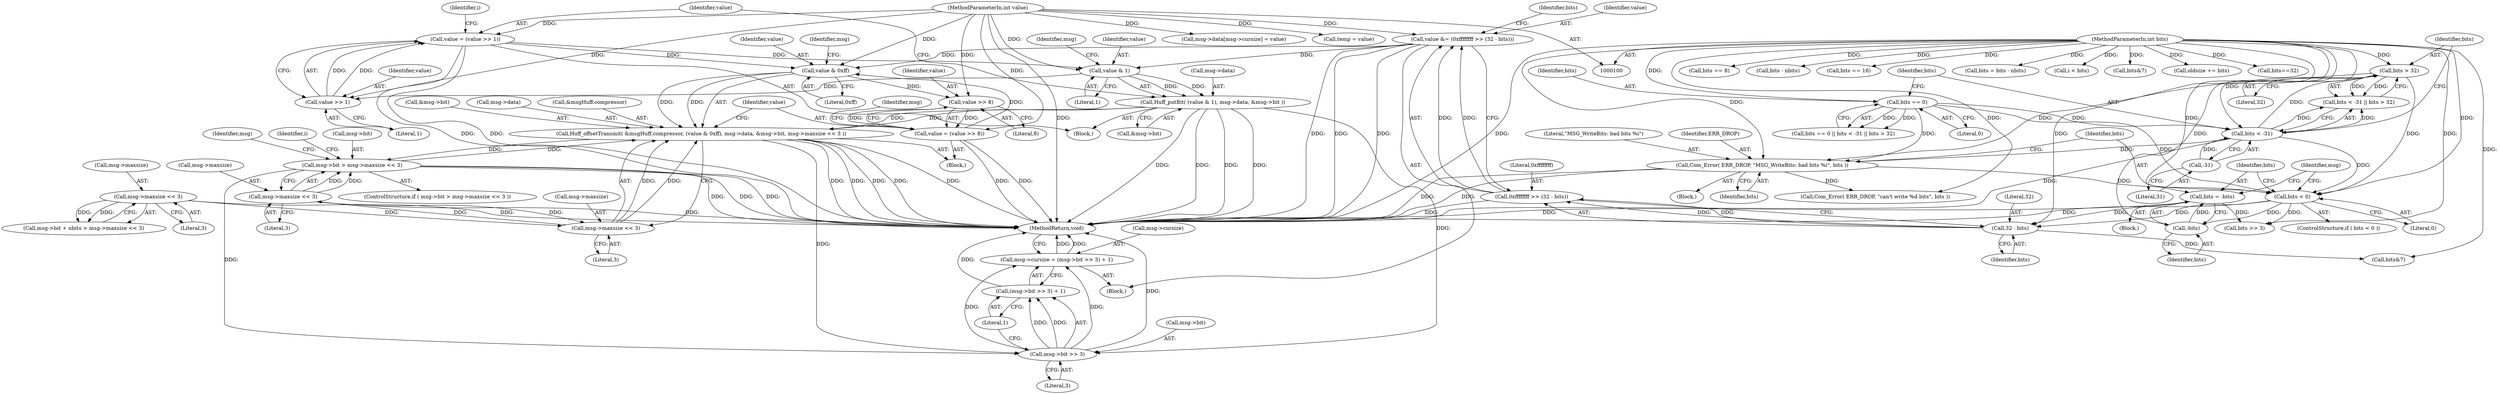 digraph "0_ioq3_d2b1d124d4055c2fcbe5126863487c52fd58cca1_5@pointer" {
"1000338" [label="(Call,Huff_offsetTransmit( &msgHuff.compressor, (value & 0xff), msg->data, &msg->bit, msg->maxsize << 3 ))"];
"1000343" [label="(Call,value & 0xff)"];
"1000314" [label="(Call,value = (value >> 1))"];
"1000316" [label="(Call,value >> 1)"];
"1000304" [label="(Call,value & 1)"];
"1000256" [label="(Call,value &= (0xffffffff >> (32 - bits)))"];
"1000102" [label="(MethodParameterIn,int value)"];
"1000258" [label="(Call,0xffffffff >> (32 - bits))"];
"1000260" [label="(Call,32 - bits)"];
"1000138" [label="(Call,bits = -bits)"];
"1000140" [label="(Call,-bits)"];
"1000134" [label="(Call,bits < 0)"];
"1000125" [label="(Call,bits > 32)"];
"1000121" [label="(Call,bits < -31)"];
"1000117" [label="(Call,bits == 0)"];
"1000103" [label="(MethodParameterIn,int bits)"];
"1000123" [label="(Call,-31)"];
"1000129" [label="(Call,Com_Error( ERR_DROP, \"MSG_WriteBits: bad bits %i\", bits ))"];
"1000358" [label="(Call,value = (value >> 8))"];
"1000360" [label="(Call,value >> 8)"];
"1000303" [label="(Call,Huff_putBit( (value & 1), msg->data, &msg->bit ))"];
"1000364" [label="(Call,msg->bit > msg->maxsize << 3)"];
"1000338" [label="(Call,Huff_offsetTransmit( &msgHuff.compressor, (value & 0xff), msg->data, &msg->bit, msg->maxsize << 3 ))"];
"1000353" [label="(Call,msg->maxsize << 3)"];
"1000368" [label="(Call,msg->maxsize << 3)"];
"1000281" [label="(Call,msg->maxsize << 3)"];
"1000385" [label="(Call,msg->bit >> 3)"];
"1000380" [label="(Call,msg->cursize = (msg->bit >> 3) + 1)"];
"1000384" [label="(Call,(msg->bit >> 3) + 1)"];
"1000316" [label="(Call,value >> 1)"];
"1000315" [label="(Identifier,value)"];
"1000369" [label="(Call,msg->maxsize)"];
"1000345" [label="(Literal,0xff)"];
"1000346" [label="(Call,msg->data)"];
"1000307" [label="(Call,msg->data)"];
"1000354" [label="(Call,msg->maxsize)"];
"1000317" [label="(Identifier,value)"];
"1000259" [label="(Literal,0xffffffff)"];
"1000357" [label="(Literal,3)"];
"1000131" [label="(Literal,\"MSG_WriteBits: bad bits %i\")"];
"1000305" [label="(Identifier,value)"];
"1000281" [label="(Call,msg->maxsize << 3)"];
"1000363" [label="(ControlStructure,if ( msg->bit > msg->maxsize << 3 ))"];
"1000386" [label="(Call,msg->bit)"];
"1000384" [label="(Call,(msg->bit >> 3) + 1)"];
"1000385" [label="(Call,msg->bit >> 3)"];
"1000103" [label="(MethodParameterIn,int bits)"];
"1000124" [label="(Literal,31)"];
"1000167" [label="(Call,bits == 8)"];
"1000368" [label="(Call,msg->maxsize << 3)"];
"1000321" [label="(Call,bits - nbits)"];
"1000390" [label="(Literal,1)"];
"1000361" [label="(Identifier,value)"];
"1000139" [label="(Identifier,bits)"];
"1000120" [label="(Call,bits < -31 || bits > 32)"];
"1000171" [label="(Call,msg->data[msg->cursize] = value)"];
"1000366" [label="(Identifier,msg)"];
"1000353" [label="(Call,msg->maxsize << 3)"];
"1000358" [label="(Call,value = (value >> 8))"];
"1000285" [label="(Literal,3)"];
"1000337" [label="(Block,)"];
"1000153" [label="(Call,bits >> 3)"];
"1000250" [label="(Call,Com_Error( ERR_DROP, \"can't write %d bits\", bits ))"];
"1000359" [label="(Identifier,value)"];
"1000255" [label="(Block,)"];
"1000121" [label="(Call,bits < -31)"];
"1000376" [label="(Identifier,msg)"];
"1000130" [label="(Identifier,ERR_DROP)"];
"1000129" [label="(Call,Com_Error( ERR_DROP, \"MSG_WriteBits: bad bits %i\", bits ))"];
"1000102" [label="(MethodParameterIn,int value)"];
"1000314" [label="(Call,value = (value >> 1))"];
"1000197" [label="(Call,temp = value)"];
"1000344" [label="(Identifier,value)"];
"1000339" [label="(Call,&msgHuff.compressor)"];
"1000128" [label="(Block,)"];
"1000306" [label="(Literal,1)"];
"1000372" [label="(Literal,3)"];
"1000119" [label="(Literal,0)"];
"1000362" [label="(Literal,8)"];
"1000122" [label="(Identifier,bits)"];
"1000301" [label="(Identifier,i)"];
"1000389" [label="(Literal,3)"];
"1000192" [label="(Call,bits == 16)"];
"1000140" [label="(Call,-bits)"];
"1000257" [label="(Identifier,value)"];
"1000265" [label="(Identifier,bits)"];
"1000262" [label="(Identifier,bits)"];
"1000125" [label="(Call,bits > 32)"];
"1000335" [label="(Identifier,i)"];
"1000116" [label="(Call,bits == 0 || bits < -31 || bits > 32)"];
"1000137" [label="(Block,)"];
"1000127" [label="(Literal,32)"];
"1000118" [label="(Identifier,bits)"];
"1000381" [label="(Call,msg->cursize)"];
"1000319" [label="(Call,bits = bits - nbits)"];
"1000343" [label="(Call,value & 0xff)"];
"1000338" [label="(Call,Huff_offsetTransmit( &msgHuff.compressor, (value & 0xff), msg->data, &msg->bit, msg->maxsize << 3 ))"];
"1000347" [label="(Identifier,msg)"];
"1000349" [label="(Call,&msg->bit)"];
"1000391" [label="(MethodReturn,void)"];
"1000126" [label="(Identifier,bits)"];
"1000331" [label="(Call,i < bits)"];
"1000135" [label="(Identifier,bits)"];
"1000282" [label="(Call,msg->maxsize)"];
"1000260" [label="(Call,32 - bits)"];
"1000138" [label="(Call,bits = -bits)"];
"1000261" [label="(Literal,32)"];
"1000380" [label="(Call,msg->cursize = (msg->bit >> 3) + 1)"];
"1000318" [label="(Literal,1)"];
"1000256" [label="(Call,value &= (0xffffffff >> (32 - bits)))"];
"1000117" [label="(Call,bits == 0)"];
"1000365" [label="(Call,msg->bit)"];
"1000275" [label="(Call,msg->bit + nbits > msg->maxsize << 3)"];
"1000302" [label="(Block,)"];
"1000271" [label="(Call,bits&7)"];
"1000364" [label="(Call,msg->bit > msg->maxsize << 3)"];
"1000360" [label="(Call,value >> 8)"];
"1000308" [label="(Identifier,msg)"];
"1000144" [label="(Identifier,msg)"];
"1000264" [label="(Call,bits&7)"];
"1000258" [label="(Call,0xffffffff >> (32 - bits))"];
"1000132" [label="(Identifier,bits)"];
"1000141" [label="(Identifier,bits)"];
"1000310" [label="(Call,&msg->bit)"];
"1000303" [label="(Call,Huff_putBit( (value & 1), msg->data, &msg->bit ))"];
"1000304" [label="(Call,value & 1)"];
"1000106" [label="(Call,oldsize += bits)"];
"1000123" [label="(Call,-31)"];
"1000133" [label="(ControlStructure,if ( bits < 0 ))"];
"1000223" [label="(Call,bits==32)"];
"1000136" [label="(Literal,0)"];
"1000134" [label="(Call,bits < 0)"];
"1000338" -> "1000337"  [label="AST: "];
"1000338" -> "1000353"  [label="CFG: "];
"1000339" -> "1000338"  [label="AST: "];
"1000343" -> "1000338"  [label="AST: "];
"1000346" -> "1000338"  [label="AST: "];
"1000349" -> "1000338"  [label="AST: "];
"1000353" -> "1000338"  [label="AST: "];
"1000359" -> "1000338"  [label="CFG: "];
"1000338" -> "1000391"  [label="DDG: "];
"1000338" -> "1000391"  [label="DDG: "];
"1000338" -> "1000391"  [label="DDG: "];
"1000338" -> "1000391"  [label="DDG: "];
"1000338" -> "1000391"  [label="DDG: "];
"1000343" -> "1000338"  [label="DDG: "];
"1000343" -> "1000338"  [label="DDG: "];
"1000303" -> "1000338"  [label="DDG: "];
"1000303" -> "1000338"  [label="DDG: "];
"1000364" -> "1000338"  [label="DDG: "];
"1000353" -> "1000338"  [label="DDG: "];
"1000353" -> "1000338"  [label="DDG: "];
"1000338" -> "1000364"  [label="DDG: "];
"1000338" -> "1000385"  [label="DDG: "];
"1000343" -> "1000345"  [label="CFG: "];
"1000344" -> "1000343"  [label="AST: "];
"1000345" -> "1000343"  [label="AST: "];
"1000347" -> "1000343"  [label="CFG: "];
"1000314" -> "1000343"  [label="DDG: "];
"1000256" -> "1000343"  [label="DDG: "];
"1000358" -> "1000343"  [label="DDG: "];
"1000102" -> "1000343"  [label="DDG: "];
"1000343" -> "1000360"  [label="DDG: "];
"1000314" -> "1000302"  [label="AST: "];
"1000314" -> "1000316"  [label="CFG: "];
"1000315" -> "1000314"  [label="AST: "];
"1000316" -> "1000314"  [label="AST: "];
"1000301" -> "1000314"  [label="CFG: "];
"1000314" -> "1000391"  [label="DDG: "];
"1000314" -> "1000391"  [label="DDG: "];
"1000314" -> "1000304"  [label="DDG: "];
"1000316" -> "1000314"  [label="DDG: "];
"1000316" -> "1000314"  [label="DDG: "];
"1000102" -> "1000314"  [label="DDG: "];
"1000316" -> "1000318"  [label="CFG: "];
"1000317" -> "1000316"  [label="AST: "];
"1000318" -> "1000316"  [label="AST: "];
"1000304" -> "1000316"  [label="DDG: "];
"1000102" -> "1000316"  [label="DDG: "];
"1000304" -> "1000303"  [label="AST: "];
"1000304" -> "1000306"  [label="CFG: "];
"1000305" -> "1000304"  [label="AST: "];
"1000306" -> "1000304"  [label="AST: "];
"1000308" -> "1000304"  [label="CFG: "];
"1000304" -> "1000303"  [label="DDG: "];
"1000304" -> "1000303"  [label="DDG: "];
"1000256" -> "1000304"  [label="DDG: "];
"1000102" -> "1000304"  [label="DDG: "];
"1000256" -> "1000255"  [label="AST: "];
"1000256" -> "1000258"  [label="CFG: "];
"1000257" -> "1000256"  [label="AST: "];
"1000258" -> "1000256"  [label="AST: "];
"1000265" -> "1000256"  [label="CFG: "];
"1000256" -> "1000391"  [label="DDG: "];
"1000256" -> "1000391"  [label="DDG: "];
"1000256" -> "1000391"  [label="DDG: "];
"1000102" -> "1000256"  [label="DDG: "];
"1000258" -> "1000256"  [label="DDG: "];
"1000258" -> "1000256"  [label="DDG: "];
"1000102" -> "1000100"  [label="AST: "];
"1000102" -> "1000391"  [label="DDG: "];
"1000102" -> "1000171"  [label="DDG: "];
"1000102" -> "1000197"  [label="DDG: "];
"1000102" -> "1000358"  [label="DDG: "];
"1000102" -> "1000360"  [label="DDG: "];
"1000258" -> "1000260"  [label="CFG: "];
"1000259" -> "1000258"  [label="AST: "];
"1000260" -> "1000258"  [label="AST: "];
"1000258" -> "1000391"  [label="DDG: "];
"1000260" -> "1000258"  [label="DDG: "];
"1000260" -> "1000258"  [label="DDG: "];
"1000260" -> "1000262"  [label="CFG: "];
"1000261" -> "1000260"  [label="AST: "];
"1000262" -> "1000260"  [label="AST: "];
"1000138" -> "1000260"  [label="DDG: "];
"1000134" -> "1000260"  [label="DDG: "];
"1000103" -> "1000260"  [label="DDG: "];
"1000260" -> "1000264"  [label="DDG: "];
"1000138" -> "1000137"  [label="AST: "];
"1000138" -> "1000140"  [label="CFG: "];
"1000139" -> "1000138"  [label="AST: "];
"1000140" -> "1000138"  [label="AST: "];
"1000144" -> "1000138"  [label="CFG: "];
"1000138" -> "1000391"  [label="DDG: "];
"1000140" -> "1000138"  [label="DDG: "];
"1000103" -> "1000138"  [label="DDG: "];
"1000138" -> "1000153"  [label="DDG: "];
"1000140" -> "1000141"  [label="CFG: "];
"1000141" -> "1000140"  [label="AST: "];
"1000134" -> "1000140"  [label="DDG: "];
"1000103" -> "1000140"  [label="DDG: "];
"1000134" -> "1000133"  [label="AST: "];
"1000134" -> "1000136"  [label="CFG: "];
"1000135" -> "1000134"  [label="AST: "];
"1000136" -> "1000134"  [label="AST: "];
"1000139" -> "1000134"  [label="CFG: "];
"1000144" -> "1000134"  [label="CFG: "];
"1000134" -> "1000391"  [label="DDG: "];
"1000125" -> "1000134"  [label="DDG: "];
"1000129" -> "1000134"  [label="DDG: "];
"1000117" -> "1000134"  [label="DDG: "];
"1000121" -> "1000134"  [label="DDG: "];
"1000103" -> "1000134"  [label="DDG: "];
"1000134" -> "1000153"  [label="DDG: "];
"1000125" -> "1000120"  [label="AST: "];
"1000125" -> "1000127"  [label="CFG: "];
"1000126" -> "1000125"  [label="AST: "];
"1000127" -> "1000125"  [label="AST: "];
"1000120" -> "1000125"  [label="CFG: "];
"1000125" -> "1000120"  [label="DDG: "];
"1000125" -> "1000120"  [label="DDG: "];
"1000121" -> "1000125"  [label="DDG: "];
"1000103" -> "1000125"  [label="DDG: "];
"1000125" -> "1000129"  [label="DDG: "];
"1000121" -> "1000120"  [label="AST: "];
"1000121" -> "1000123"  [label="CFG: "];
"1000122" -> "1000121"  [label="AST: "];
"1000123" -> "1000121"  [label="AST: "];
"1000126" -> "1000121"  [label="CFG: "];
"1000120" -> "1000121"  [label="CFG: "];
"1000121" -> "1000391"  [label="DDG: "];
"1000121" -> "1000120"  [label="DDG: "];
"1000121" -> "1000120"  [label="DDG: "];
"1000117" -> "1000121"  [label="DDG: "];
"1000103" -> "1000121"  [label="DDG: "];
"1000123" -> "1000121"  [label="DDG: "];
"1000121" -> "1000129"  [label="DDG: "];
"1000117" -> "1000116"  [label="AST: "];
"1000117" -> "1000119"  [label="CFG: "];
"1000118" -> "1000117"  [label="AST: "];
"1000119" -> "1000117"  [label="AST: "];
"1000122" -> "1000117"  [label="CFG: "];
"1000116" -> "1000117"  [label="CFG: "];
"1000117" -> "1000116"  [label="DDG: "];
"1000117" -> "1000116"  [label="DDG: "];
"1000103" -> "1000117"  [label="DDG: "];
"1000117" -> "1000129"  [label="DDG: "];
"1000103" -> "1000100"  [label="AST: "];
"1000103" -> "1000391"  [label="DDG: "];
"1000103" -> "1000106"  [label="DDG: "];
"1000103" -> "1000129"  [label="DDG: "];
"1000103" -> "1000153"  [label="DDG: "];
"1000103" -> "1000167"  [label="DDG: "];
"1000103" -> "1000192"  [label="DDG: "];
"1000103" -> "1000223"  [label="DDG: "];
"1000103" -> "1000250"  [label="DDG: "];
"1000103" -> "1000264"  [label="DDG: "];
"1000103" -> "1000271"  [label="DDG: "];
"1000103" -> "1000319"  [label="DDG: "];
"1000103" -> "1000321"  [label="DDG: "];
"1000103" -> "1000331"  [label="DDG: "];
"1000123" -> "1000124"  [label="CFG: "];
"1000124" -> "1000123"  [label="AST: "];
"1000129" -> "1000128"  [label="AST: "];
"1000129" -> "1000132"  [label="CFG: "];
"1000130" -> "1000129"  [label="AST: "];
"1000131" -> "1000129"  [label="AST: "];
"1000132" -> "1000129"  [label="AST: "];
"1000135" -> "1000129"  [label="CFG: "];
"1000129" -> "1000391"  [label="DDG: "];
"1000129" -> "1000391"  [label="DDG: "];
"1000129" -> "1000250"  [label="DDG: "];
"1000358" -> "1000337"  [label="AST: "];
"1000358" -> "1000360"  [label="CFG: "];
"1000359" -> "1000358"  [label="AST: "];
"1000360" -> "1000358"  [label="AST: "];
"1000366" -> "1000358"  [label="CFG: "];
"1000358" -> "1000391"  [label="DDG: "];
"1000358" -> "1000391"  [label="DDG: "];
"1000360" -> "1000358"  [label="DDG: "];
"1000360" -> "1000358"  [label="DDG: "];
"1000360" -> "1000362"  [label="CFG: "];
"1000361" -> "1000360"  [label="AST: "];
"1000362" -> "1000360"  [label="AST: "];
"1000303" -> "1000302"  [label="AST: "];
"1000303" -> "1000310"  [label="CFG: "];
"1000307" -> "1000303"  [label="AST: "];
"1000310" -> "1000303"  [label="AST: "];
"1000315" -> "1000303"  [label="CFG: "];
"1000303" -> "1000391"  [label="DDG: "];
"1000303" -> "1000391"  [label="DDG: "];
"1000303" -> "1000391"  [label="DDG: "];
"1000303" -> "1000391"  [label="DDG: "];
"1000303" -> "1000385"  [label="DDG: "];
"1000364" -> "1000363"  [label="AST: "];
"1000364" -> "1000368"  [label="CFG: "];
"1000365" -> "1000364"  [label="AST: "];
"1000368" -> "1000364"  [label="AST: "];
"1000376" -> "1000364"  [label="CFG: "];
"1000335" -> "1000364"  [label="CFG: "];
"1000364" -> "1000391"  [label="DDG: "];
"1000364" -> "1000391"  [label="DDG: "];
"1000364" -> "1000391"  [label="DDG: "];
"1000368" -> "1000364"  [label="DDG: "];
"1000368" -> "1000364"  [label="DDG: "];
"1000364" -> "1000385"  [label="DDG: "];
"1000353" -> "1000357"  [label="CFG: "];
"1000354" -> "1000353"  [label="AST: "];
"1000357" -> "1000353"  [label="AST: "];
"1000368" -> "1000353"  [label="DDG: "];
"1000281" -> "1000353"  [label="DDG: "];
"1000353" -> "1000368"  [label="DDG: "];
"1000368" -> "1000372"  [label="CFG: "];
"1000369" -> "1000368"  [label="AST: "];
"1000372" -> "1000368"  [label="AST: "];
"1000368" -> "1000391"  [label="DDG: "];
"1000281" -> "1000275"  [label="AST: "];
"1000281" -> "1000285"  [label="CFG: "];
"1000282" -> "1000281"  [label="AST: "];
"1000285" -> "1000281"  [label="AST: "];
"1000275" -> "1000281"  [label="CFG: "];
"1000281" -> "1000391"  [label="DDG: "];
"1000281" -> "1000275"  [label="DDG: "];
"1000281" -> "1000275"  [label="DDG: "];
"1000385" -> "1000384"  [label="AST: "];
"1000385" -> "1000389"  [label="CFG: "];
"1000386" -> "1000385"  [label="AST: "];
"1000389" -> "1000385"  [label="AST: "];
"1000390" -> "1000385"  [label="CFG: "];
"1000385" -> "1000391"  [label="DDG: "];
"1000385" -> "1000380"  [label="DDG: "];
"1000385" -> "1000380"  [label="DDG: "];
"1000385" -> "1000384"  [label="DDG: "];
"1000385" -> "1000384"  [label="DDG: "];
"1000380" -> "1000255"  [label="AST: "];
"1000380" -> "1000384"  [label="CFG: "];
"1000381" -> "1000380"  [label="AST: "];
"1000384" -> "1000380"  [label="AST: "];
"1000391" -> "1000380"  [label="CFG: "];
"1000380" -> "1000391"  [label="DDG: "];
"1000380" -> "1000391"  [label="DDG: "];
"1000384" -> "1000390"  [label="CFG: "];
"1000390" -> "1000384"  [label="AST: "];
"1000384" -> "1000391"  [label="DDG: "];
}
